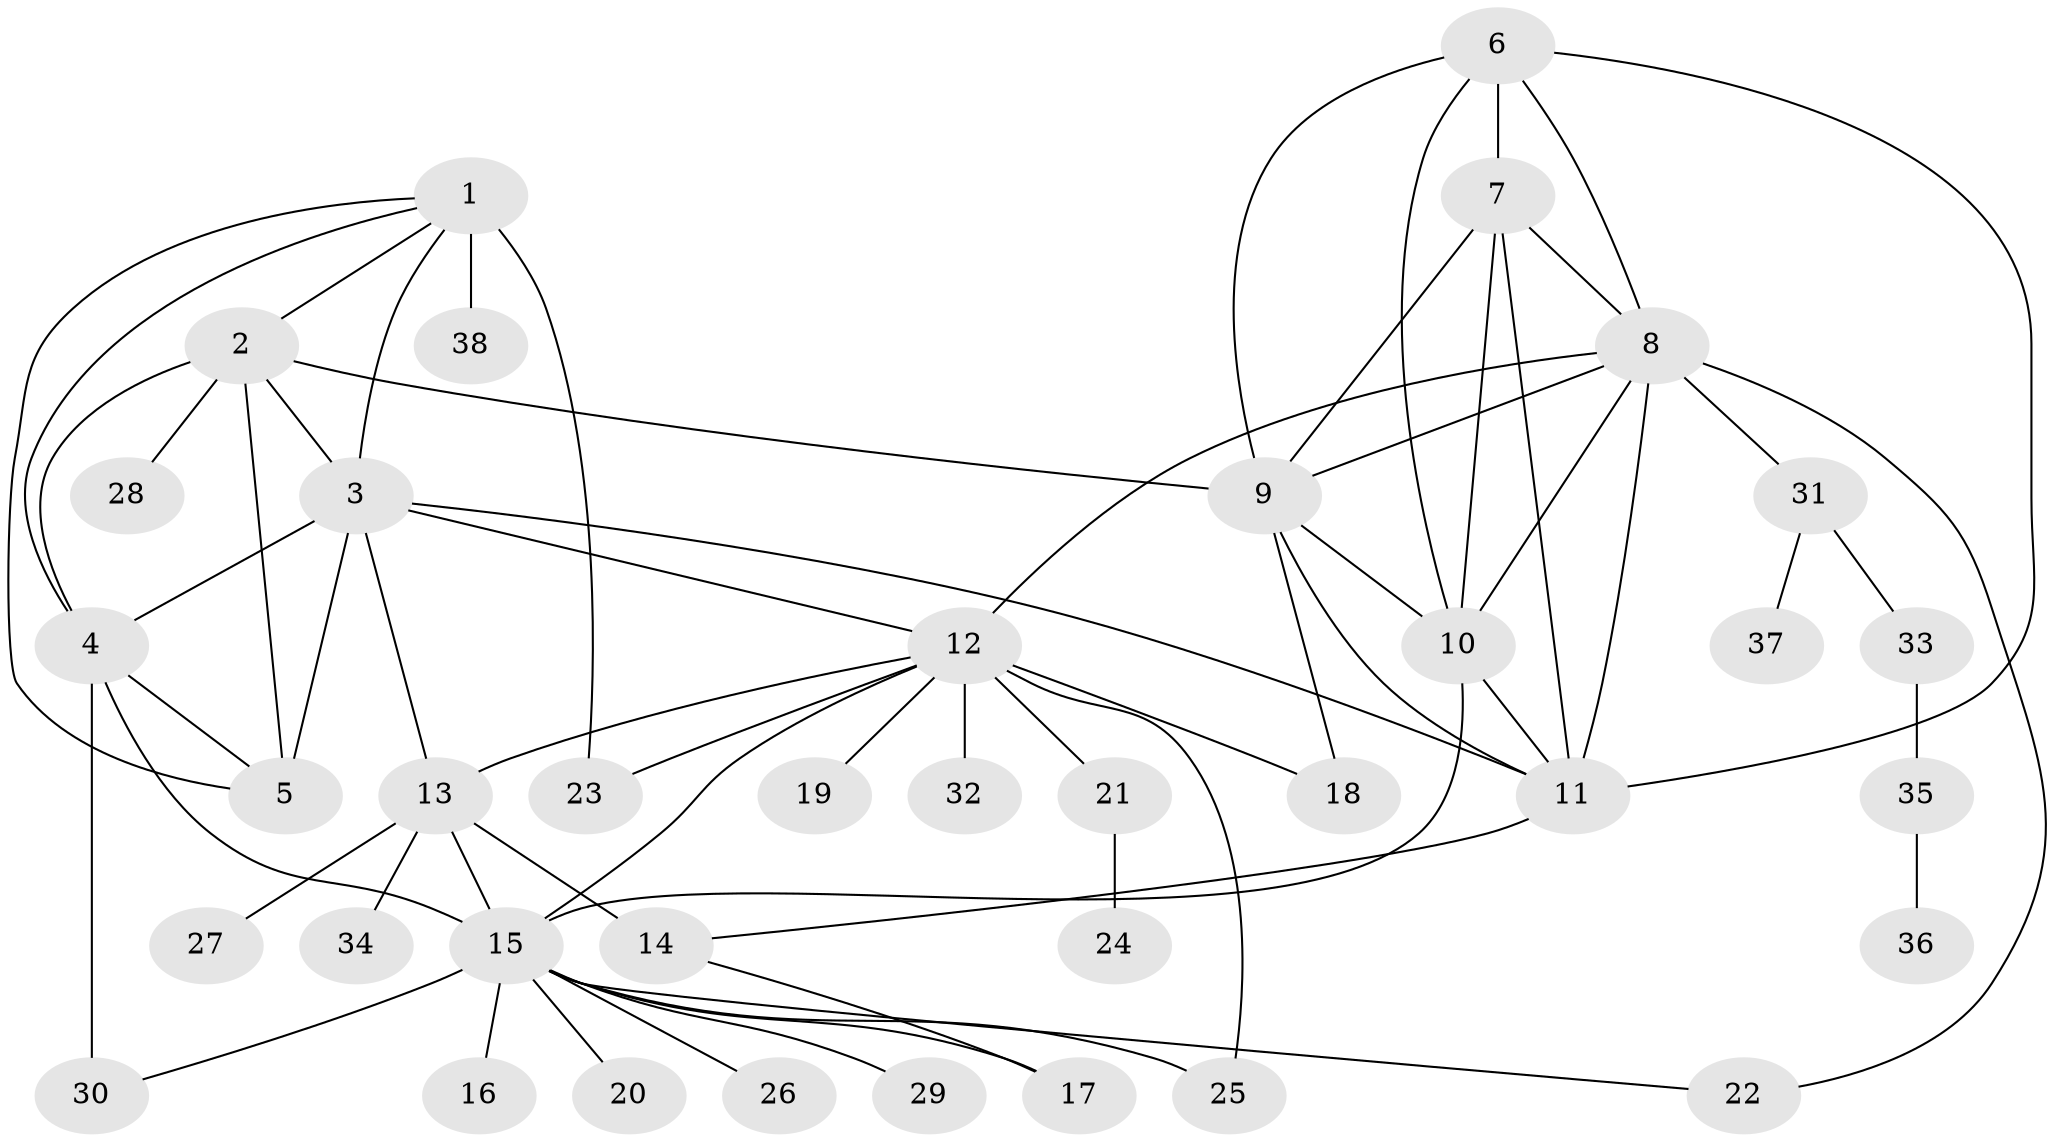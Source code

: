 // original degree distribution, {12: 0.007936507936507936, 8: 0.03968253968253968, 6: 0.06349206349206349, 10: 0.031746031746031744, 11: 0.03968253968253968, 7: 0.03968253968253968, 9: 0.015873015873015872, 4: 0.007936507936507936, 1: 0.5714285714285714, 2: 0.11904761904761904, 3: 0.06349206349206349}
// Generated by graph-tools (version 1.1) at 2025/52/03/04/25 22:52:33]
// undirected, 38 vertices, 66 edges
graph export_dot {
  node [color=gray90,style=filled];
  1;
  2;
  3;
  4;
  5;
  6;
  7;
  8;
  9;
  10;
  11;
  12;
  13;
  14;
  15;
  16;
  17;
  18;
  19;
  20;
  21;
  22;
  23;
  24;
  25;
  26;
  27;
  28;
  29;
  30;
  31;
  32;
  33;
  34;
  35;
  36;
  37;
  38;
  1 -- 2 [weight=1.0];
  1 -- 3 [weight=2.0];
  1 -- 4 [weight=1.0];
  1 -- 5 [weight=1.0];
  1 -- 23 [weight=5.0];
  1 -- 38 [weight=1.0];
  2 -- 3 [weight=2.0];
  2 -- 4 [weight=1.0];
  2 -- 5 [weight=1.0];
  2 -- 9 [weight=1.0];
  2 -- 28 [weight=1.0];
  3 -- 4 [weight=2.0];
  3 -- 5 [weight=7.0];
  3 -- 11 [weight=1.0];
  3 -- 12 [weight=1.0];
  3 -- 13 [weight=1.0];
  4 -- 5 [weight=1.0];
  4 -- 15 [weight=1.0];
  4 -- 30 [weight=3.0];
  6 -- 7 [weight=1.0];
  6 -- 8 [weight=1.0];
  6 -- 9 [weight=1.0];
  6 -- 10 [weight=1.0];
  6 -- 11 [weight=1.0];
  7 -- 8 [weight=1.0];
  7 -- 9 [weight=1.0];
  7 -- 10 [weight=1.0];
  7 -- 11 [weight=1.0];
  8 -- 9 [weight=1.0];
  8 -- 10 [weight=5.0];
  8 -- 11 [weight=1.0];
  8 -- 12 [weight=1.0];
  8 -- 22 [weight=1.0];
  8 -- 31 [weight=1.0];
  9 -- 10 [weight=1.0];
  9 -- 11 [weight=1.0];
  9 -- 18 [weight=3.0];
  10 -- 11 [weight=1.0];
  10 -- 15 [weight=1.0];
  11 -- 14 [weight=1.0];
  12 -- 13 [weight=1.0];
  12 -- 15 [weight=1.0];
  12 -- 18 [weight=1.0];
  12 -- 19 [weight=1.0];
  12 -- 21 [weight=1.0];
  12 -- 23 [weight=1.0];
  12 -- 25 [weight=2.0];
  12 -- 32 [weight=1.0];
  13 -- 14 [weight=5.0];
  13 -- 15 [weight=1.0];
  13 -- 27 [weight=3.0];
  13 -- 34 [weight=1.0];
  14 -- 17 [weight=1.0];
  15 -- 16 [weight=6.0];
  15 -- 17 [weight=1.0];
  15 -- 20 [weight=1.0];
  15 -- 22 [weight=1.0];
  15 -- 25 [weight=1.0];
  15 -- 26 [weight=1.0];
  15 -- 29 [weight=1.0];
  15 -- 30 [weight=2.0];
  21 -- 24 [weight=1.0];
  31 -- 33 [weight=1.0];
  31 -- 37 [weight=1.0];
  33 -- 35 [weight=1.0];
  35 -- 36 [weight=1.0];
}
